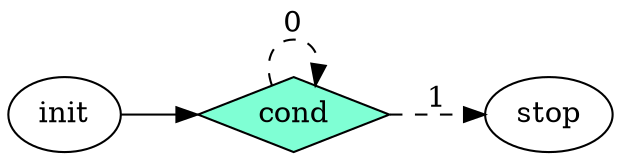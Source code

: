digraph Taskflow {
  rankdir="LR"
  cond[label="cond"  shape=diamond color=black fillcolor=aquamarine style=filled];
  init->cond;
  cond->cond[style=dashed label="0"];
  cond->stop[style=dashed label="1"];
}
